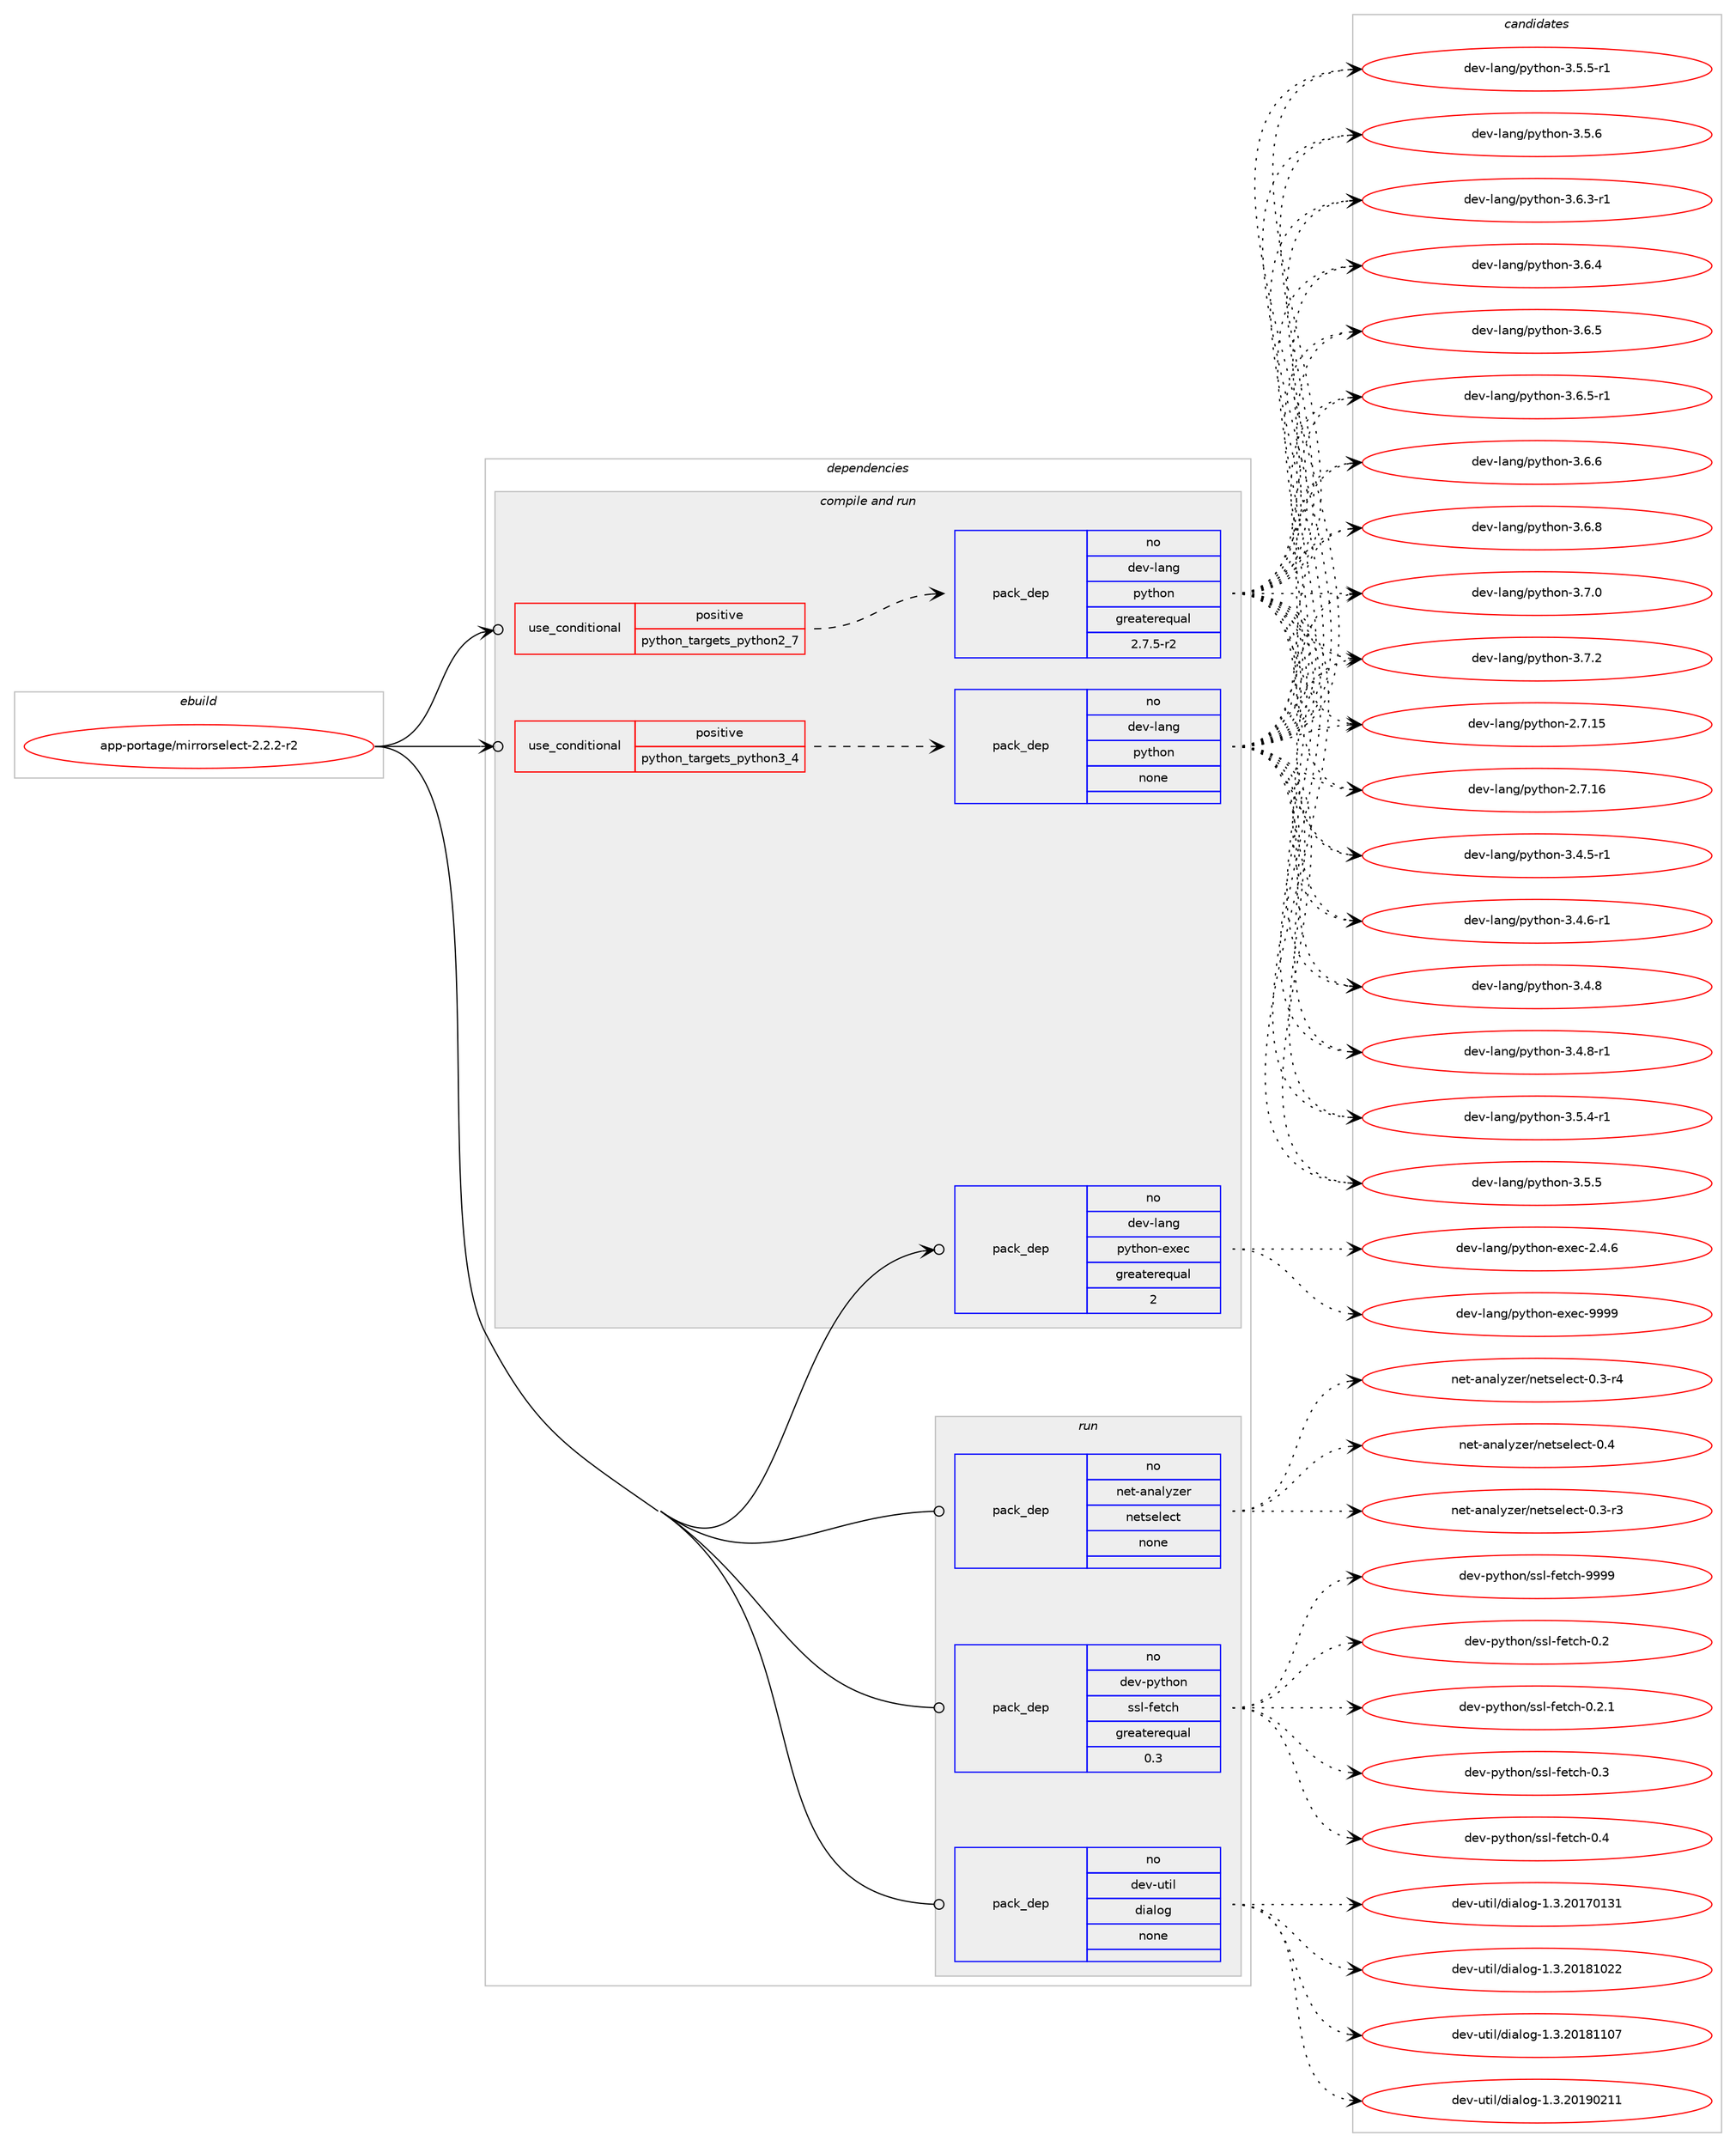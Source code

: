 digraph prolog {

# *************
# Graph options
# *************

newrank=true;
concentrate=true;
compound=true;
graph [rankdir=LR,fontname=Helvetica,fontsize=10,ranksep=1.5];#, ranksep=2.5, nodesep=0.2];
edge  [arrowhead=vee];
node  [fontname=Helvetica,fontsize=10];

# **********
# The ebuild
# **********

subgraph cluster_leftcol {
color=gray;
rank=same;
label=<<i>ebuild</i>>;
id [label="app-portage/mirrorselect-2.2.2-r2", color=red, width=4, href="../app-portage/mirrorselect-2.2.2-r2.svg"];
}

# ****************
# The dependencies
# ****************

subgraph cluster_midcol {
color=gray;
label=<<i>dependencies</i>>;
subgraph cluster_compile {
fillcolor="#eeeeee";
style=filled;
label=<<i>compile</i>>;
}
subgraph cluster_compileandrun {
fillcolor="#eeeeee";
style=filled;
label=<<i>compile and run</i>>;
subgraph cond355058 {
dependency1306738 [label=<<TABLE BORDER="0" CELLBORDER="1" CELLSPACING="0" CELLPADDING="4"><TR><TD ROWSPAN="3" CELLPADDING="10">use_conditional</TD></TR><TR><TD>positive</TD></TR><TR><TD>python_targets_python2_7</TD></TR></TABLE>>, shape=none, color=red];
subgraph pack931262 {
dependency1306739 [label=<<TABLE BORDER="0" CELLBORDER="1" CELLSPACING="0" CELLPADDING="4" WIDTH="220"><TR><TD ROWSPAN="6" CELLPADDING="30">pack_dep</TD></TR><TR><TD WIDTH="110">no</TD></TR><TR><TD>dev-lang</TD></TR><TR><TD>python</TD></TR><TR><TD>greaterequal</TD></TR><TR><TD>2.7.5-r2</TD></TR></TABLE>>, shape=none, color=blue];
}
dependency1306738:e -> dependency1306739:w [weight=20,style="dashed",arrowhead="vee"];
}
id:e -> dependency1306738:w [weight=20,style="solid",arrowhead="odotvee"];
subgraph cond355059 {
dependency1306740 [label=<<TABLE BORDER="0" CELLBORDER="1" CELLSPACING="0" CELLPADDING="4"><TR><TD ROWSPAN="3" CELLPADDING="10">use_conditional</TD></TR><TR><TD>positive</TD></TR><TR><TD>python_targets_python3_4</TD></TR></TABLE>>, shape=none, color=red];
subgraph pack931263 {
dependency1306741 [label=<<TABLE BORDER="0" CELLBORDER="1" CELLSPACING="0" CELLPADDING="4" WIDTH="220"><TR><TD ROWSPAN="6" CELLPADDING="30">pack_dep</TD></TR><TR><TD WIDTH="110">no</TD></TR><TR><TD>dev-lang</TD></TR><TR><TD>python</TD></TR><TR><TD>none</TD></TR><TR><TD></TD></TR></TABLE>>, shape=none, color=blue];
}
dependency1306740:e -> dependency1306741:w [weight=20,style="dashed",arrowhead="vee"];
}
id:e -> dependency1306740:w [weight=20,style="solid",arrowhead="odotvee"];
subgraph pack931264 {
dependency1306742 [label=<<TABLE BORDER="0" CELLBORDER="1" CELLSPACING="0" CELLPADDING="4" WIDTH="220"><TR><TD ROWSPAN="6" CELLPADDING="30">pack_dep</TD></TR><TR><TD WIDTH="110">no</TD></TR><TR><TD>dev-lang</TD></TR><TR><TD>python-exec</TD></TR><TR><TD>greaterequal</TD></TR><TR><TD>2</TD></TR></TABLE>>, shape=none, color=blue];
}
id:e -> dependency1306742:w [weight=20,style="solid",arrowhead="odotvee"];
}
subgraph cluster_run {
fillcolor="#eeeeee";
style=filled;
label=<<i>run</i>>;
subgraph pack931265 {
dependency1306743 [label=<<TABLE BORDER="0" CELLBORDER="1" CELLSPACING="0" CELLPADDING="4" WIDTH="220"><TR><TD ROWSPAN="6" CELLPADDING="30">pack_dep</TD></TR><TR><TD WIDTH="110">no</TD></TR><TR><TD>dev-python</TD></TR><TR><TD>ssl-fetch</TD></TR><TR><TD>greaterequal</TD></TR><TR><TD>0.3</TD></TR></TABLE>>, shape=none, color=blue];
}
id:e -> dependency1306743:w [weight=20,style="solid",arrowhead="odot"];
subgraph pack931266 {
dependency1306744 [label=<<TABLE BORDER="0" CELLBORDER="1" CELLSPACING="0" CELLPADDING="4" WIDTH="220"><TR><TD ROWSPAN="6" CELLPADDING="30">pack_dep</TD></TR><TR><TD WIDTH="110">no</TD></TR><TR><TD>dev-util</TD></TR><TR><TD>dialog</TD></TR><TR><TD>none</TD></TR><TR><TD></TD></TR></TABLE>>, shape=none, color=blue];
}
id:e -> dependency1306744:w [weight=20,style="solid",arrowhead="odot"];
subgraph pack931267 {
dependency1306745 [label=<<TABLE BORDER="0" CELLBORDER="1" CELLSPACING="0" CELLPADDING="4" WIDTH="220"><TR><TD ROWSPAN="6" CELLPADDING="30">pack_dep</TD></TR><TR><TD WIDTH="110">no</TD></TR><TR><TD>net-analyzer</TD></TR><TR><TD>netselect</TD></TR><TR><TD>none</TD></TR><TR><TD></TD></TR></TABLE>>, shape=none, color=blue];
}
id:e -> dependency1306745:w [weight=20,style="solid",arrowhead="odot"];
}
}

# **************
# The candidates
# **************

subgraph cluster_choices {
rank=same;
color=gray;
label=<<i>candidates</i>>;

subgraph choice931262 {
color=black;
nodesep=1;
choice10010111845108971101034711212111610411111045504655464953 [label="dev-lang/python-2.7.15", color=red, width=4,href="../dev-lang/python-2.7.15.svg"];
choice10010111845108971101034711212111610411111045504655464954 [label="dev-lang/python-2.7.16", color=red, width=4,href="../dev-lang/python-2.7.16.svg"];
choice1001011184510897110103471121211161041111104551465246534511449 [label="dev-lang/python-3.4.5-r1", color=red, width=4,href="../dev-lang/python-3.4.5-r1.svg"];
choice1001011184510897110103471121211161041111104551465246544511449 [label="dev-lang/python-3.4.6-r1", color=red, width=4,href="../dev-lang/python-3.4.6-r1.svg"];
choice100101118451089711010347112121116104111110455146524656 [label="dev-lang/python-3.4.8", color=red, width=4,href="../dev-lang/python-3.4.8.svg"];
choice1001011184510897110103471121211161041111104551465246564511449 [label="dev-lang/python-3.4.8-r1", color=red, width=4,href="../dev-lang/python-3.4.8-r1.svg"];
choice1001011184510897110103471121211161041111104551465346524511449 [label="dev-lang/python-3.5.4-r1", color=red, width=4,href="../dev-lang/python-3.5.4-r1.svg"];
choice100101118451089711010347112121116104111110455146534653 [label="dev-lang/python-3.5.5", color=red, width=4,href="../dev-lang/python-3.5.5.svg"];
choice1001011184510897110103471121211161041111104551465346534511449 [label="dev-lang/python-3.5.5-r1", color=red, width=4,href="../dev-lang/python-3.5.5-r1.svg"];
choice100101118451089711010347112121116104111110455146534654 [label="dev-lang/python-3.5.6", color=red, width=4,href="../dev-lang/python-3.5.6.svg"];
choice1001011184510897110103471121211161041111104551465446514511449 [label="dev-lang/python-3.6.3-r1", color=red, width=4,href="../dev-lang/python-3.6.3-r1.svg"];
choice100101118451089711010347112121116104111110455146544652 [label="dev-lang/python-3.6.4", color=red, width=4,href="../dev-lang/python-3.6.4.svg"];
choice100101118451089711010347112121116104111110455146544653 [label="dev-lang/python-3.6.5", color=red, width=4,href="../dev-lang/python-3.6.5.svg"];
choice1001011184510897110103471121211161041111104551465446534511449 [label="dev-lang/python-3.6.5-r1", color=red, width=4,href="../dev-lang/python-3.6.5-r1.svg"];
choice100101118451089711010347112121116104111110455146544654 [label="dev-lang/python-3.6.6", color=red, width=4,href="../dev-lang/python-3.6.6.svg"];
choice100101118451089711010347112121116104111110455146544656 [label="dev-lang/python-3.6.8", color=red, width=4,href="../dev-lang/python-3.6.8.svg"];
choice100101118451089711010347112121116104111110455146554648 [label="dev-lang/python-3.7.0", color=red, width=4,href="../dev-lang/python-3.7.0.svg"];
choice100101118451089711010347112121116104111110455146554650 [label="dev-lang/python-3.7.2", color=red, width=4,href="../dev-lang/python-3.7.2.svg"];
dependency1306739:e -> choice10010111845108971101034711212111610411111045504655464953:w [style=dotted,weight="100"];
dependency1306739:e -> choice10010111845108971101034711212111610411111045504655464954:w [style=dotted,weight="100"];
dependency1306739:e -> choice1001011184510897110103471121211161041111104551465246534511449:w [style=dotted,weight="100"];
dependency1306739:e -> choice1001011184510897110103471121211161041111104551465246544511449:w [style=dotted,weight="100"];
dependency1306739:e -> choice100101118451089711010347112121116104111110455146524656:w [style=dotted,weight="100"];
dependency1306739:e -> choice1001011184510897110103471121211161041111104551465246564511449:w [style=dotted,weight="100"];
dependency1306739:e -> choice1001011184510897110103471121211161041111104551465346524511449:w [style=dotted,weight="100"];
dependency1306739:e -> choice100101118451089711010347112121116104111110455146534653:w [style=dotted,weight="100"];
dependency1306739:e -> choice1001011184510897110103471121211161041111104551465346534511449:w [style=dotted,weight="100"];
dependency1306739:e -> choice100101118451089711010347112121116104111110455146534654:w [style=dotted,weight="100"];
dependency1306739:e -> choice1001011184510897110103471121211161041111104551465446514511449:w [style=dotted,weight="100"];
dependency1306739:e -> choice100101118451089711010347112121116104111110455146544652:w [style=dotted,weight="100"];
dependency1306739:e -> choice100101118451089711010347112121116104111110455146544653:w [style=dotted,weight="100"];
dependency1306739:e -> choice1001011184510897110103471121211161041111104551465446534511449:w [style=dotted,weight="100"];
dependency1306739:e -> choice100101118451089711010347112121116104111110455146544654:w [style=dotted,weight="100"];
dependency1306739:e -> choice100101118451089711010347112121116104111110455146544656:w [style=dotted,weight="100"];
dependency1306739:e -> choice100101118451089711010347112121116104111110455146554648:w [style=dotted,weight="100"];
dependency1306739:e -> choice100101118451089711010347112121116104111110455146554650:w [style=dotted,weight="100"];
}
subgraph choice931263 {
color=black;
nodesep=1;
choice10010111845108971101034711212111610411111045504655464953 [label="dev-lang/python-2.7.15", color=red, width=4,href="../dev-lang/python-2.7.15.svg"];
choice10010111845108971101034711212111610411111045504655464954 [label="dev-lang/python-2.7.16", color=red, width=4,href="../dev-lang/python-2.7.16.svg"];
choice1001011184510897110103471121211161041111104551465246534511449 [label="dev-lang/python-3.4.5-r1", color=red, width=4,href="../dev-lang/python-3.4.5-r1.svg"];
choice1001011184510897110103471121211161041111104551465246544511449 [label="dev-lang/python-3.4.6-r1", color=red, width=4,href="../dev-lang/python-3.4.6-r1.svg"];
choice100101118451089711010347112121116104111110455146524656 [label="dev-lang/python-3.4.8", color=red, width=4,href="../dev-lang/python-3.4.8.svg"];
choice1001011184510897110103471121211161041111104551465246564511449 [label="dev-lang/python-3.4.8-r1", color=red, width=4,href="../dev-lang/python-3.4.8-r1.svg"];
choice1001011184510897110103471121211161041111104551465346524511449 [label="dev-lang/python-3.5.4-r1", color=red, width=4,href="../dev-lang/python-3.5.4-r1.svg"];
choice100101118451089711010347112121116104111110455146534653 [label="dev-lang/python-3.5.5", color=red, width=4,href="../dev-lang/python-3.5.5.svg"];
choice1001011184510897110103471121211161041111104551465346534511449 [label="dev-lang/python-3.5.5-r1", color=red, width=4,href="../dev-lang/python-3.5.5-r1.svg"];
choice100101118451089711010347112121116104111110455146534654 [label="dev-lang/python-3.5.6", color=red, width=4,href="../dev-lang/python-3.5.6.svg"];
choice1001011184510897110103471121211161041111104551465446514511449 [label="dev-lang/python-3.6.3-r1", color=red, width=4,href="../dev-lang/python-3.6.3-r1.svg"];
choice100101118451089711010347112121116104111110455146544652 [label="dev-lang/python-3.6.4", color=red, width=4,href="../dev-lang/python-3.6.4.svg"];
choice100101118451089711010347112121116104111110455146544653 [label="dev-lang/python-3.6.5", color=red, width=4,href="../dev-lang/python-3.6.5.svg"];
choice1001011184510897110103471121211161041111104551465446534511449 [label="dev-lang/python-3.6.5-r1", color=red, width=4,href="../dev-lang/python-3.6.5-r1.svg"];
choice100101118451089711010347112121116104111110455146544654 [label="dev-lang/python-3.6.6", color=red, width=4,href="../dev-lang/python-3.6.6.svg"];
choice100101118451089711010347112121116104111110455146544656 [label="dev-lang/python-3.6.8", color=red, width=4,href="../dev-lang/python-3.6.8.svg"];
choice100101118451089711010347112121116104111110455146554648 [label="dev-lang/python-3.7.0", color=red, width=4,href="../dev-lang/python-3.7.0.svg"];
choice100101118451089711010347112121116104111110455146554650 [label="dev-lang/python-3.7.2", color=red, width=4,href="../dev-lang/python-3.7.2.svg"];
dependency1306741:e -> choice10010111845108971101034711212111610411111045504655464953:w [style=dotted,weight="100"];
dependency1306741:e -> choice10010111845108971101034711212111610411111045504655464954:w [style=dotted,weight="100"];
dependency1306741:e -> choice1001011184510897110103471121211161041111104551465246534511449:w [style=dotted,weight="100"];
dependency1306741:e -> choice1001011184510897110103471121211161041111104551465246544511449:w [style=dotted,weight="100"];
dependency1306741:e -> choice100101118451089711010347112121116104111110455146524656:w [style=dotted,weight="100"];
dependency1306741:e -> choice1001011184510897110103471121211161041111104551465246564511449:w [style=dotted,weight="100"];
dependency1306741:e -> choice1001011184510897110103471121211161041111104551465346524511449:w [style=dotted,weight="100"];
dependency1306741:e -> choice100101118451089711010347112121116104111110455146534653:w [style=dotted,weight="100"];
dependency1306741:e -> choice1001011184510897110103471121211161041111104551465346534511449:w [style=dotted,weight="100"];
dependency1306741:e -> choice100101118451089711010347112121116104111110455146534654:w [style=dotted,weight="100"];
dependency1306741:e -> choice1001011184510897110103471121211161041111104551465446514511449:w [style=dotted,weight="100"];
dependency1306741:e -> choice100101118451089711010347112121116104111110455146544652:w [style=dotted,weight="100"];
dependency1306741:e -> choice100101118451089711010347112121116104111110455146544653:w [style=dotted,weight="100"];
dependency1306741:e -> choice1001011184510897110103471121211161041111104551465446534511449:w [style=dotted,weight="100"];
dependency1306741:e -> choice100101118451089711010347112121116104111110455146544654:w [style=dotted,weight="100"];
dependency1306741:e -> choice100101118451089711010347112121116104111110455146544656:w [style=dotted,weight="100"];
dependency1306741:e -> choice100101118451089711010347112121116104111110455146554648:w [style=dotted,weight="100"];
dependency1306741:e -> choice100101118451089711010347112121116104111110455146554650:w [style=dotted,weight="100"];
}
subgraph choice931264 {
color=black;
nodesep=1;
choice1001011184510897110103471121211161041111104510112010199455046524654 [label="dev-lang/python-exec-2.4.6", color=red, width=4,href="../dev-lang/python-exec-2.4.6.svg"];
choice10010111845108971101034711212111610411111045101120101994557575757 [label="dev-lang/python-exec-9999", color=red, width=4,href="../dev-lang/python-exec-9999.svg"];
dependency1306742:e -> choice1001011184510897110103471121211161041111104510112010199455046524654:w [style=dotted,weight="100"];
dependency1306742:e -> choice10010111845108971101034711212111610411111045101120101994557575757:w [style=dotted,weight="100"];
}
subgraph choice931265 {
color=black;
nodesep=1;
choice1001011184511212111610411111047115115108451021011169910445484650 [label="dev-python/ssl-fetch-0.2", color=red, width=4,href="../dev-python/ssl-fetch-0.2.svg"];
choice10010111845112121116104111110471151151084510210111699104454846504649 [label="dev-python/ssl-fetch-0.2.1", color=red, width=4,href="../dev-python/ssl-fetch-0.2.1.svg"];
choice1001011184511212111610411111047115115108451021011169910445484651 [label="dev-python/ssl-fetch-0.3", color=red, width=4,href="../dev-python/ssl-fetch-0.3.svg"];
choice1001011184511212111610411111047115115108451021011169910445484652 [label="dev-python/ssl-fetch-0.4", color=red, width=4,href="../dev-python/ssl-fetch-0.4.svg"];
choice100101118451121211161041111104711511510845102101116991044557575757 [label="dev-python/ssl-fetch-9999", color=red, width=4,href="../dev-python/ssl-fetch-9999.svg"];
dependency1306743:e -> choice1001011184511212111610411111047115115108451021011169910445484650:w [style=dotted,weight="100"];
dependency1306743:e -> choice10010111845112121116104111110471151151084510210111699104454846504649:w [style=dotted,weight="100"];
dependency1306743:e -> choice1001011184511212111610411111047115115108451021011169910445484651:w [style=dotted,weight="100"];
dependency1306743:e -> choice1001011184511212111610411111047115115108451021011169910445484652:w [style=dotted,weight="100"];
dependency1306743:e -> choice100101118451121211161041111104711511510845102101116991044557575757:w [style=dotted,weight="100"];
}
subgraph choice931266 {
color=black;
nodesep=1;
choice10010111845117116105108471001059710811110345494651465048495548495149 [label="dev-util/dialog-1.3.20170131", color=red, width=4,href="../dev-util/dialog-1.3.20170131.svg"];
choice10010111845117116105108471001059710811110345494651465048495649485050 [label="dev-util/dialog-1.3.20181022", color=red, width=4,href="../dev-util/dialog-1.3.20181022.svg"];
choice10010111845117116105108471001059710811110345494651465048495649494855 [label="dev-util/dialog-1.3.20181107", color=red, width=4,href="../dev-util/dialog-1.3.20181107.svg"];
choice10010111845117116105108471001059710811110345494651465048495748504949 [label="dev-util/dialog-1.3.20190211", color=red, width=4,href="../dev-util/dialog-1.3.20190211.svg"];
dependency1306744:e -> choice10010111845117116105108471001059710811110345494651465048495548495149:w [style=dotted,weight="100"];
dependency1306744:e -> choice10010111845117116105108471001059710811110345494651465048495649485050:w [style=dotted,weight="100"];
dependency1306744:e -> choice10010111845117116105108471001059710811110345494651465048495649494855:w [style=dotted,weight="100"];
dependency1306744:e -> choice10010111845117116105108471001059710811110345494651465048495748504949:w [style=dotted,weight="100"];
}
subgraph choice931267 {
color=black;
nodesep=1;
choice1101011164597110971081211221011144711010111611510110810199116454846514511451 [label="net-analyzer/netselect-0.3-r3", color=red, width=4,href="../net-analyzer/netselect-0.3-r3.svg"];
choice1101011164597110971081211221011144711010111611510110810199116454846514511452 [label="net-analyzer/netselect-0.3-r4", color=red, width=4,href="../net-analyzer/netselect-0.3-r4.svg"];
choice110101116459711097108121122101114471101011161151011081019911645484652 [label="net-analyzer/netselect-0.4", color=red, width=4,href="../net-analyzer/netselect-0.4.svg"];
dependency1306745:e -> choice1101011164597110971081211221011144711010111611510110810199116454846514511451:w [style=dotted,weight="100"];
dependency1306745:e -> choice1101011164597110971081211221011144711010111611510110810199116454846514511452:w [style=dotted,weight="100"];
dependency1306745:e -> choice110101116459711097108121122101114471101011161151011081019911645484652:w [style=dotted,weight="100"];
}
}

}
